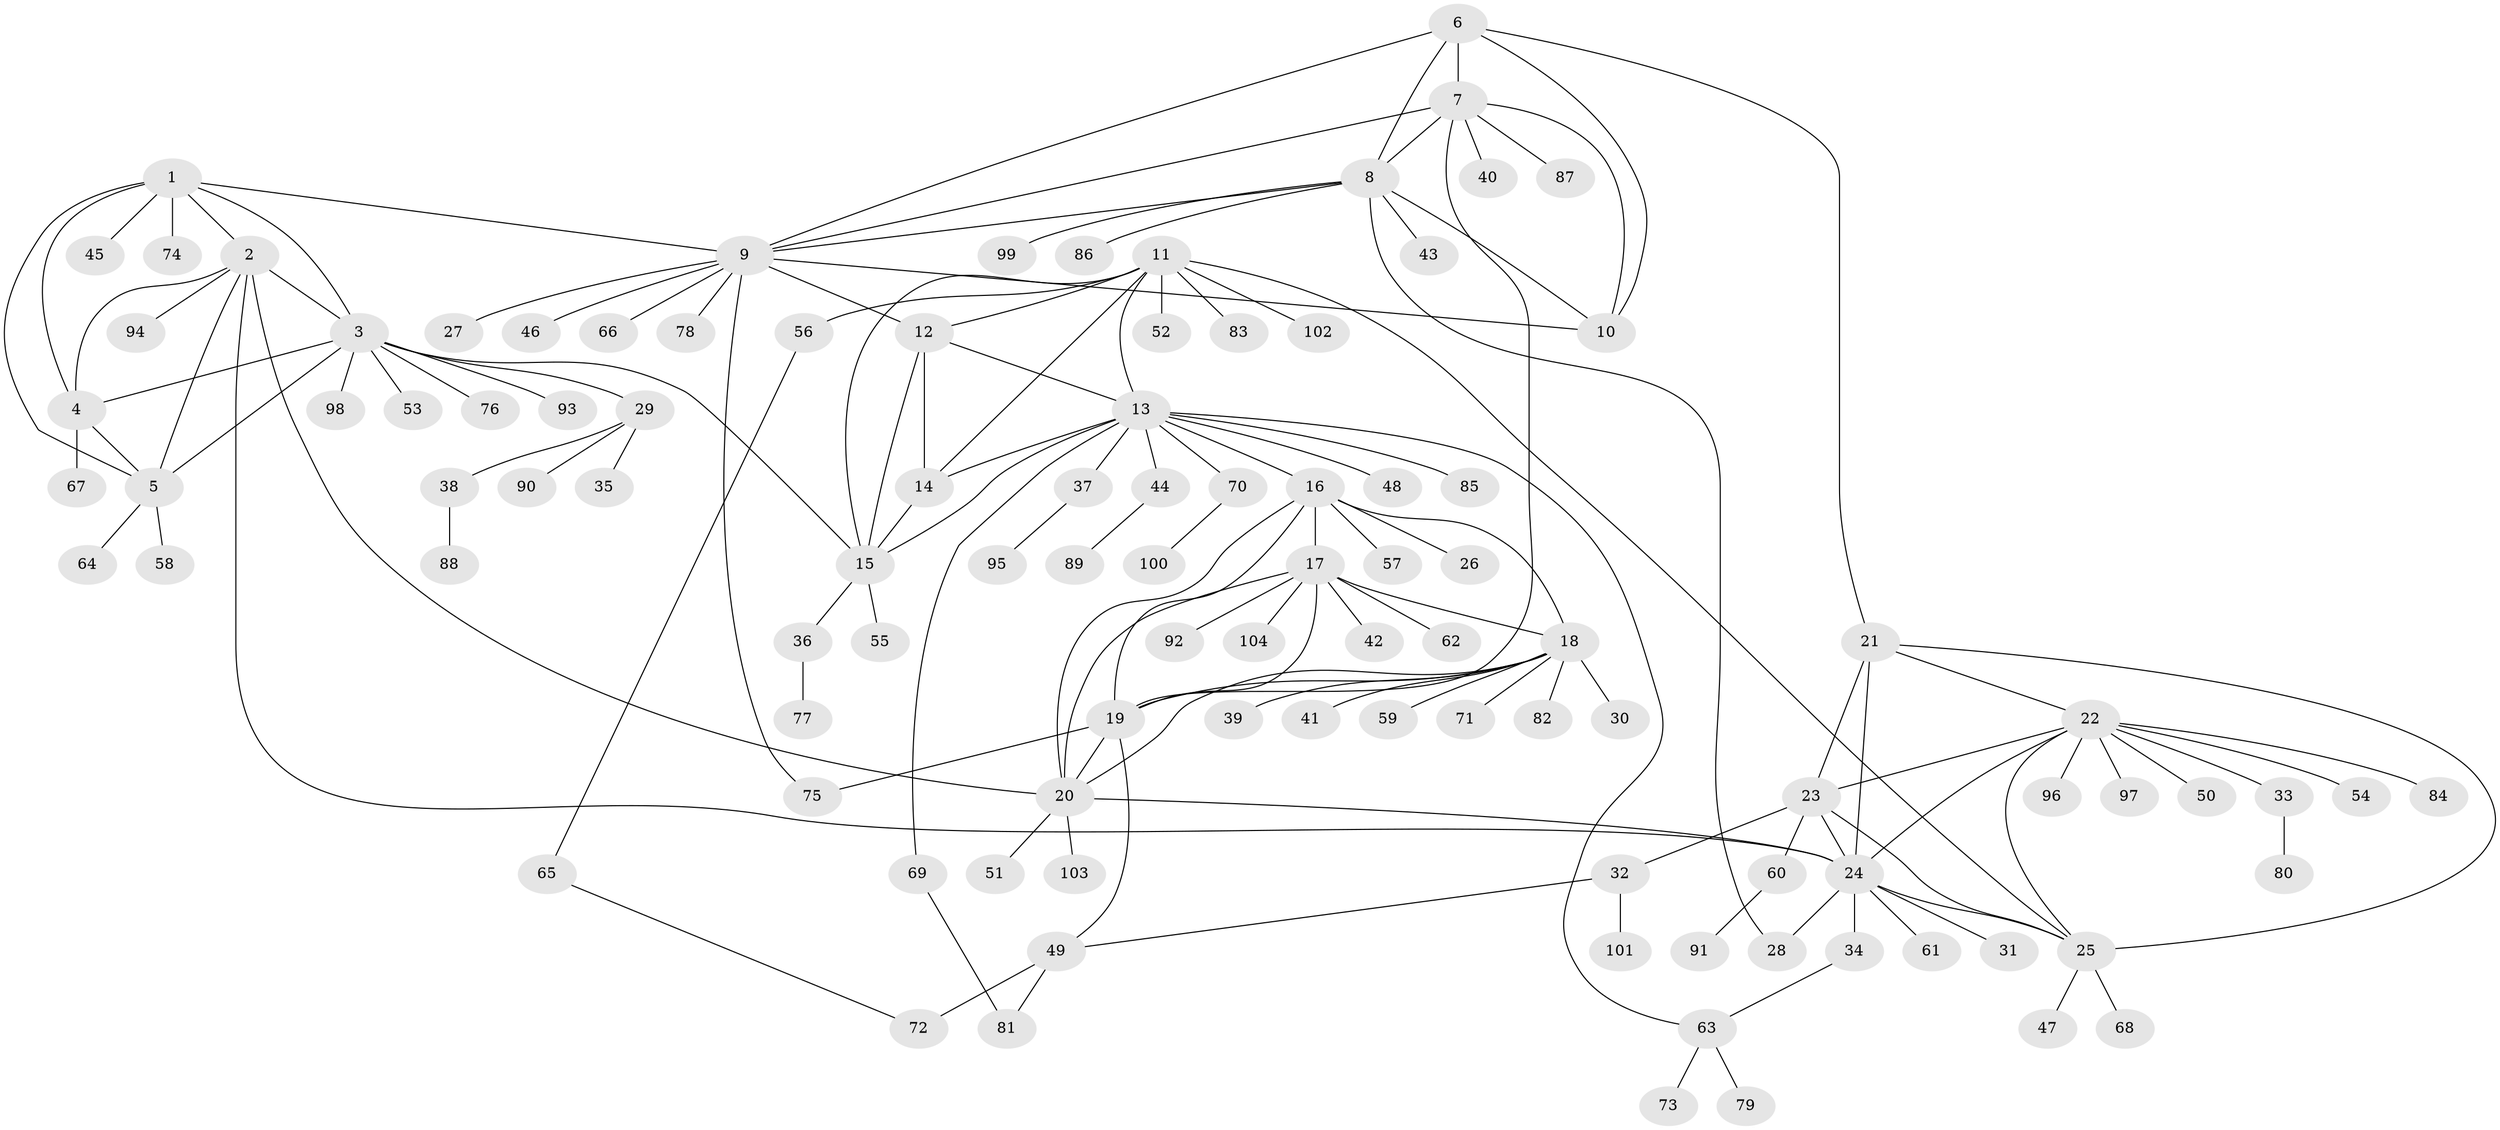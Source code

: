 // coarse degree distribution, {2: 0.0625, 7: 0.0625, 1: 0.53125, 5: 0.09375, 4: 0.21875, 12: 0.03125}
// Generated by graph-tools (version 1.1) at 2025/37/03/04/25 23:37:37]
// undirected, 104 vertices, 145 edges
graph export_dot {
  node [color=gray90,style=filled];
  1;
  2;
  3;
  4;
  5;
  6;
  7;
  8;
  9;
  10;
  11;
  12;
  13;
  14;
  15;
  16;
  17;
  18;
  19;
  20;
  21;
  22;
  23;
  24;
  25;
  26;
  27;
  28;
  29;
  30;
  31;
  32;
  33;
  34;
  35;
  36;
  37;
  38;
  39;
  40;
  41;
  42;
  43;
  44;
  45;
  46;
  47;
  48;
  49;
  50;
  51;
  52;
  53;
  54;
  55;
  56;
  57;
  58;
  59;
  60;
  61;
  62;
  63;
  64;
  65;
  66;
  67;
  68;
  69;
  70;
  71;
  72;
  73;
  74;
  75;
  76;
  77;
  78;
  79;
  80;
  81;
  82;
  83;
  84;
  85;
  86;
  87;
  88;
  89;
  90;
  91;
  92;
  93;
  94;
  95;
  96;
  97;
  98;
  99;
  100;
  101;
  102;
  103;
  104;
  1 -- 2;
  1 -- 3;
  1 -- 4;
  1 -- 5;
  1 -- 9;
  1 -- 45;
  1 -- 74;
  2 -- 3;
  2 -- 4;
  2 -- 5;
  2 -- 20;
  2 -- 24;
  2 -- 94;
  3 -- 4;
  3 -- 5;
  3 -- 15;
  3 -- 29;
  3 -- 53;
  3 -- 76;
  3 -- 93;
  3 -- 98;
  4 -- 5;
  4 -- 67;
  5 -- 58;
  5 -- 64;
  6 -- 7;
  6 -- 8;
  6 -- 9;
  6 -- 10;
  6 -- 21;
  7 -- 8;
  7 -- 9;
  7 -- 10;
  7 -- 19;
  7 -- 40;
  7 -- 87;
  8 -- 9;
  8 -- 10;
  8 -- 28;
  8 -- 43;
  8 -- 86;
  8 -- 99;
  9 -- 10;
  9 -- 12;
  9 -- 27;
  9 -- 46;
  9 -- 66;
  9 -- 75;
  9 -- 78;
  11 -- 12;
  11 -- 13;
  11 -- 14;
  11 -- 15;
  11 -- 25;
  11 -- 52;
  11 -- 56;
  11 -- 83;
  11 -- 102;
  12 -- 13;
  12 -- 14;
  12 -- 15;
  13 -- 14;
  13 -- 15;
  13 -- 16;
  13 -- 37;
  13 -- 44;
  13 -- 48;
  13 -- 63;
  13 -- 69;
  13 -- 70;
  13 -- 85;
  14 -- 15;
  15 -- 36;
  15 -- 55;
  16 -- 17;
  16 -- 18;
  16 -- 19;
  16 -- 20;
  16 -- 26;
  16 -- 57;
  17 -- 18;
  17 -- 19;
  17 -- 20;
  17 -- 42;
  17 -- 62;
  17 -- 92;
  17 -- 104;
  18 -- 19;
  18 -- 20;
  18 -- 30;
  18 -- 39;
  18 -- 41;
  18 -- 59;
  18 -- 71;
  18 -- 82;
  19 -- 20;
  19 -- 49;
  19 -- 75;
  20 -- 24;
  20 -- 51;
  20 -- 103;
  21 -- 22;
  21 -- 23;
  21 -- 24;
  21 -- 25;
  22 -- 23;
  22 -- 24;
  22 -- 25;
  22 -- 33;
  22 -- 50;
  22 -- 54;
  22 -- 84;
  22 -- 96;
  22 -- 97;
  23 -- 24;
  23 -- 25;
  23 -- 32;
  23 -- 60;
  24 -- 25;
  24 -- 28;
  24 -- 31;
  24 -- 34;
  24 -- 61;
  25 -- 47;
  25 -- 68;
  29 -- 35;
  29 -- 38;
  29 -- 90;
  32 -- 49;
  32 -- 101;
  33 -- 80;
  34 -- 63;
  36 -- 77;
  37 -- 95;
  38 -- 88;
  44 -- 89;
  49 -- 72;
  49 -- 81;
  56 -- 65;
  60 -- 91;
  63 -- 73;
  63 -- 79;
  65 -- 72;
  69 -- 81;
  70 -- 100;
}
